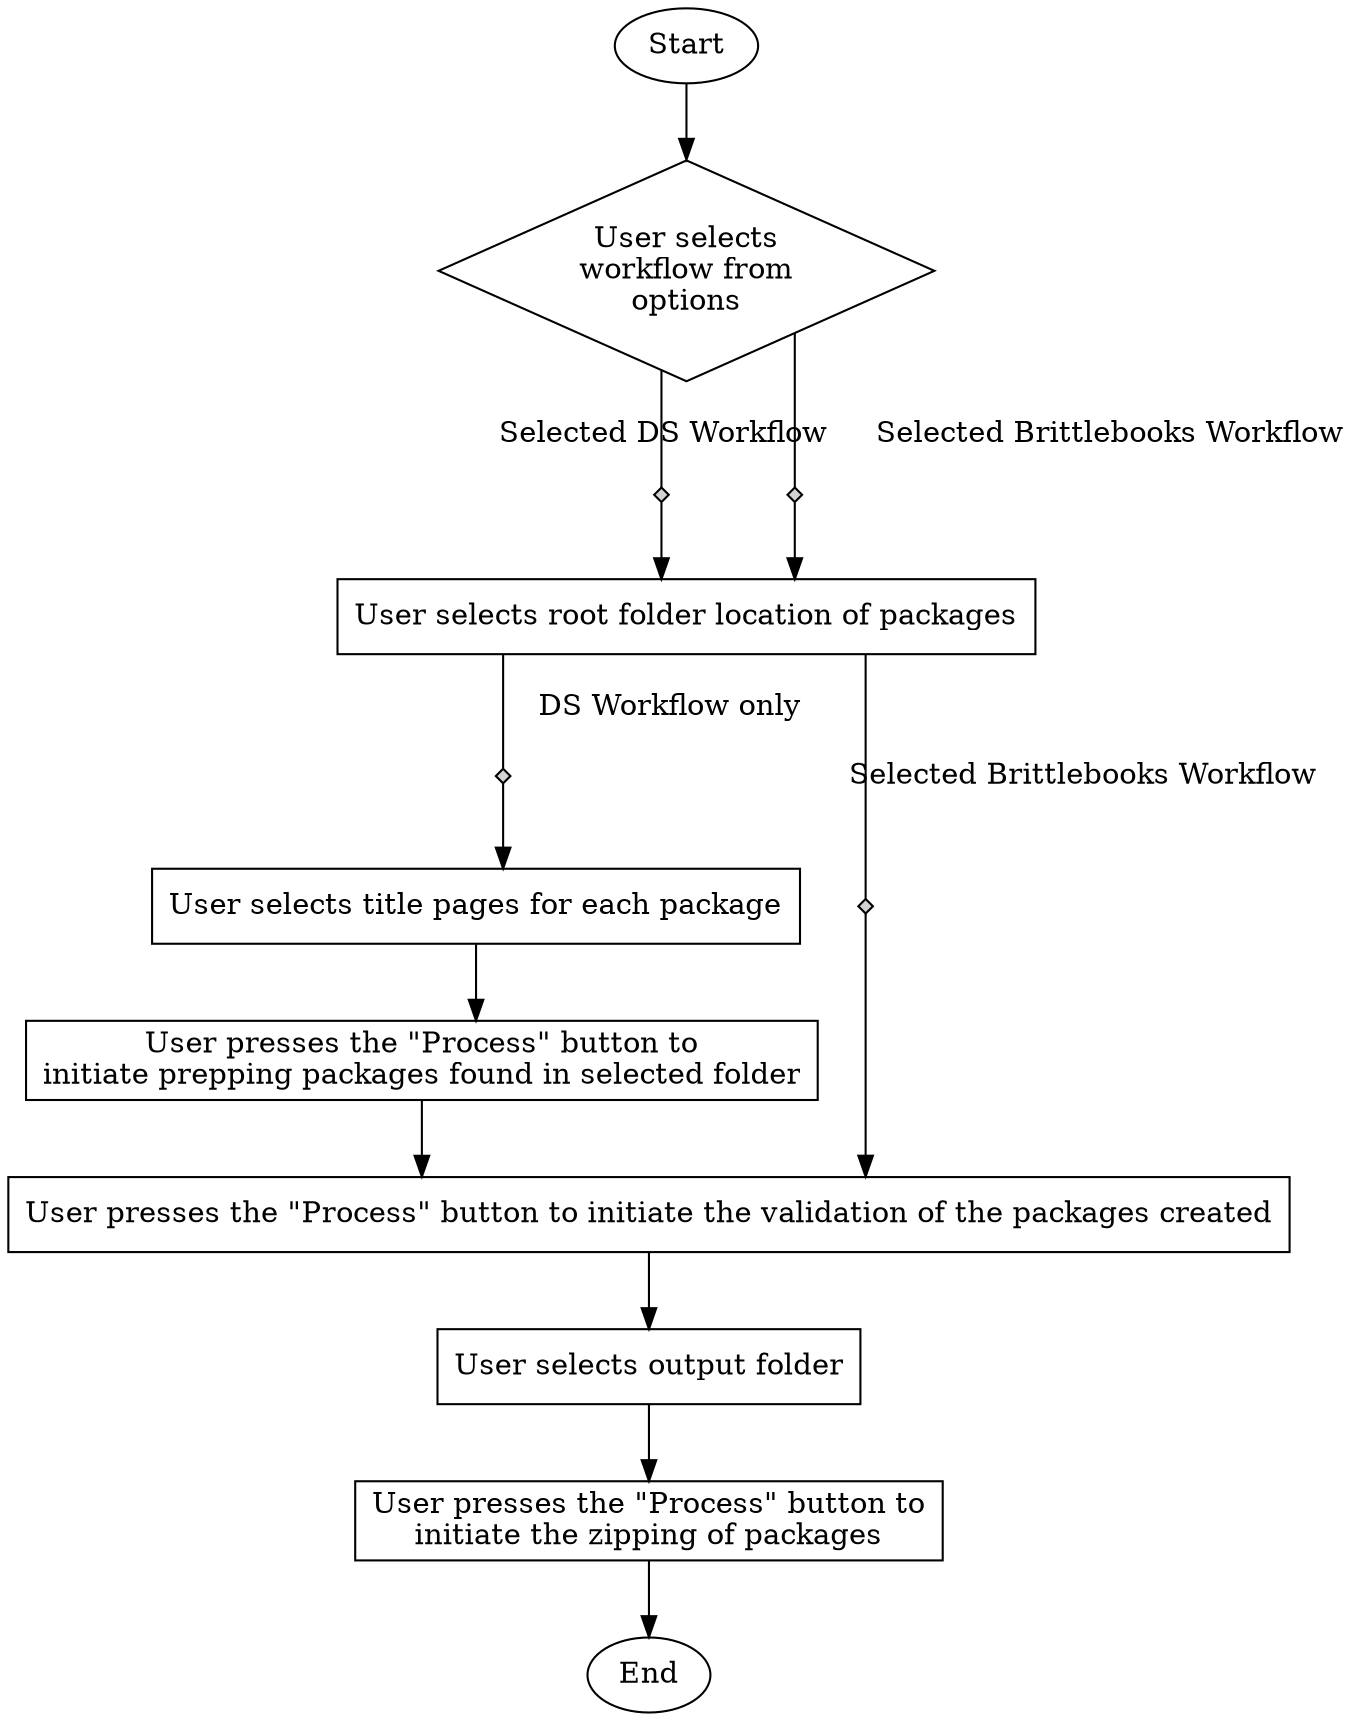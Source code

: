 digraph Tree {

        start -> workflow_selection;

        workflow_selection -> "DS_selected" [dir=none,weight=1, label="Selected DS Workflow"];
        "DS_selected" -> select_package_root;
        select_package_root ->  "DS_path"[dir=none,weight=1, label="DS Workflow only"];
        "DS_path" -> select_title_pages
        select_title_pages -> process_prep -> process_validate -> select_output_folder -> process_zip ->end ;

        workflow_selection -> "brittlebooks_selected"[dir=none,weight=1, label="Selected Brittlebooks Workflow"];
        "brittlebooks_selected"-> select_package_root;
        select_package_root-> "brittlebooks_path"[dir=none,weight=1, label="Selected Brittlebooks Workflow"];
        "brittlebooks_path" ->  process_validate;

        "DS_selected" [shape=diamond,style=filled,label="",height=.1,width=.1]
        "DS_path" [shape=diamond,style=filled,label="",height=.1,width=.1]
        "brittlebooks_selected" [shape=diamond,style=filled,label="",height=.1,width=.1]
        "brittlebooks_path" [shape=diamond,style=filled,label="",height=.1,width=.1]

        start [label="Start"]
        workflow_selection [label="User selects\nworkflow from\noptions", shape=diamond]
        select_package_root [label="User selects root folder location of packages",shape=box]
        select_title_pages [label="User selects title pages for each package",shape=box]
        select_output_folder [label="User selects output folder",shape=box]
        process_prep [label="User presses the \"Process\" button to\ninitiate prepping packages found in selected folder",shape=box]
        process_validate [label="User presses the \"Process\" button to initiate the validation of the packages created",shape=box]
        process_zip [label="User presses the \"Process\" button to\ninitiate the zipping of packages",shape=box]
        end [label="End"]



        splines=ortho;
        {rank=same;brittlebooks_path;select_title_pages}
        {rank=same;brittlebooks_selected;DS_selected}



   }
